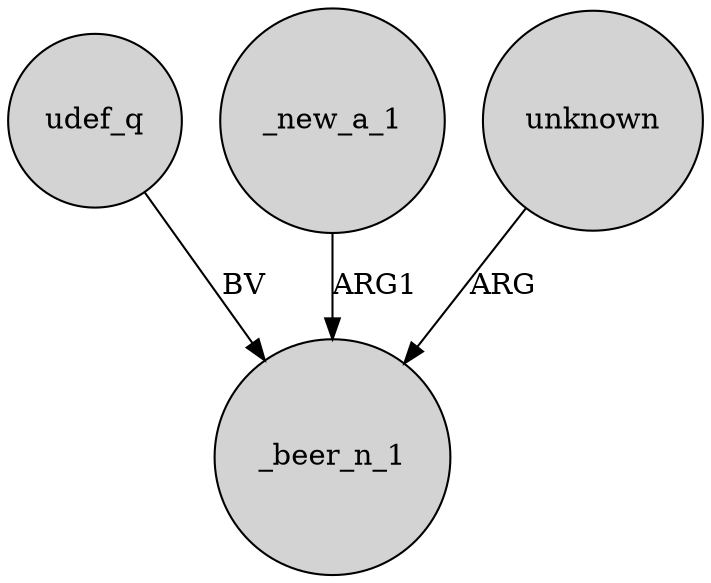 digraph {
	node [shape=circle style=filled]
	udef_q -> _beer_n_1 [label=BV]
	_new_a_1 -> _beer_n_1 [label=ARG1]
	unknown -> _beer_n_1 [label=ARG]
}

